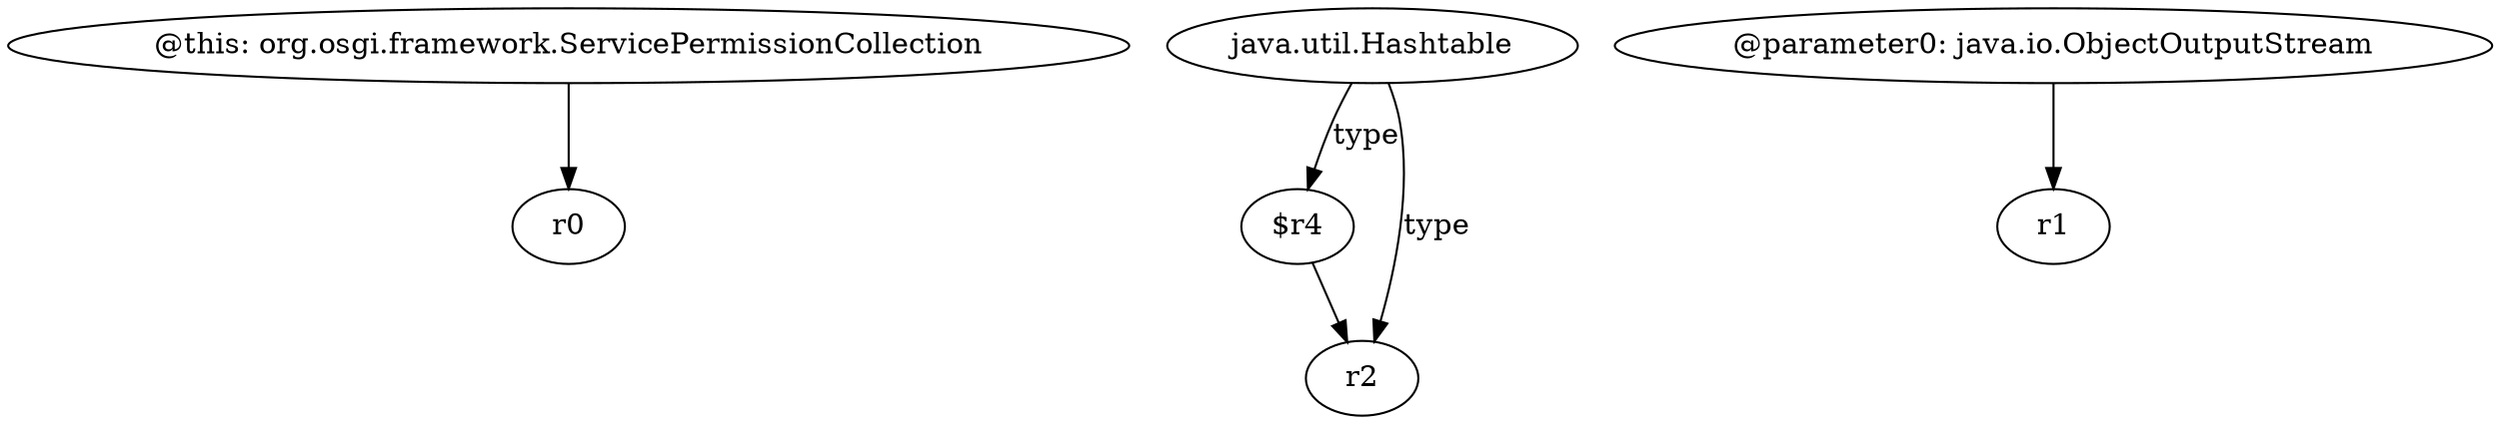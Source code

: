 digraph g {
0[label="@this: org.osgi.framework.ServicePermissionCollection"]
1[label="r0"]
0->1[label=""]
2[label="$r4"]
3[label="r2"]
2->3[label=""]
4[label="java.util.Hashtable"]
4->2[label="type"]
4->3[label="type"]
5[label="@parameter0: java.io.ObjectOutputStream"]
6[label="r1"]
5->6[label=""]
}